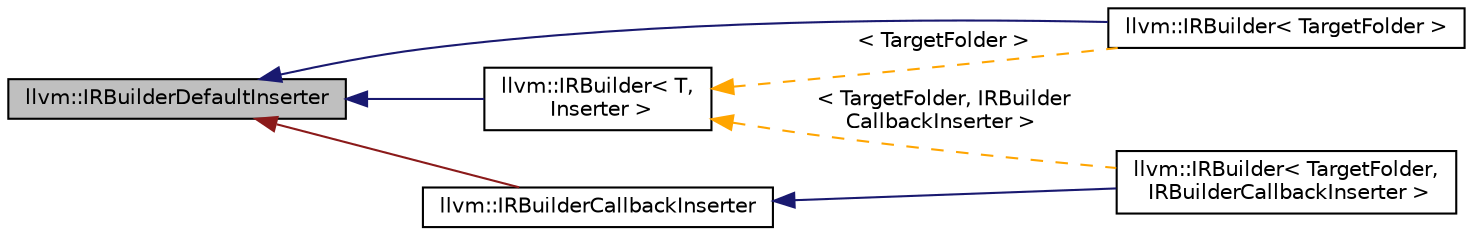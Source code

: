 digraph "llvm::IRBuilderDefaultInserter"
{
 // LATEX_PDF_SIZE
  bgcolor="transparent";
  edge [fontname="Helvetica",fontsize="10",labelfontname="Helvetica",labelfontsize="10"];
  node [fontname="Helvetica",fontsize="10",shape="box"];
  rankdir="LR";
  Node1 [label="llvm::IRBuilderDefaultInserter",height=0.2,width=0.4,color="black", fillcolor="grey75", style="filled", fontcolor="black",tooltip="This provides the default implementation of the IRBuilder 'InsertHelper' method that is called whenev..."];
  Node1 -> Node2 [dir="back",color="midnightblue",fontsize="10",style="solid",fontname="Helvetica"];
  Node2 [label="llvm::IRBuilder\< TargetFolder \>",height=0.2,width=0.4,color="black",URL="$classllvm_1_1IRBuilder.html",tooltip=" "];
  Node1 -> Node3 [dir="back",color="midnightblue",fontsize="10",style="solid",fontname="Helvetica"];
  Node3 [label="llvm::IRBuilder\< T,\l Inserter \>",height=0.2,width=0.4,color="black",URL="$classllvm_1_1IRBuilder.html",tooltip="This provides a uniform API for creating instructions and inserting them into a basic block: either a..."];
  Node3 -> Node4 [dir="back",color="orange",fontsize="10",style="dashed",label=" \< TargetFolder, IRBuilder\lCallbackInserter \>" ,fontname="Helvetica"];
  Node4 [label="llvm::IRBuilder\< TargetFolder,\l IRBuilderCallbackInserter \>",height=0.2,width=0.4,color="black",URL="$classllvm_1_1IRBuilder.html",tooltip=" "];
  Node3 -> Node2 [dir="back",color="orange",fontsize="10",style="dashed",label=" \< TargetFolder \>" ,fontname="Helvetica"];
  Node1 -> Node5 [dir="back",color="firebrick4",fontsize="10",style="solid",fontname="Helvetica"];
  Node5 [label="llvm::IRBuilderCallbackInserter",height=0.2,width=0.4,color="black",URL="$classllvm_1_1IRBuilderCallbackInserter.html",tooltip="Provides an 'InsertHelper' that calls a user-provided callback after performing the default insertion..."];
  Node5 -> Node4 [dir="back",color="midnightblue",fontsize="10",style="solid",fontname="Helvetica"];
}
